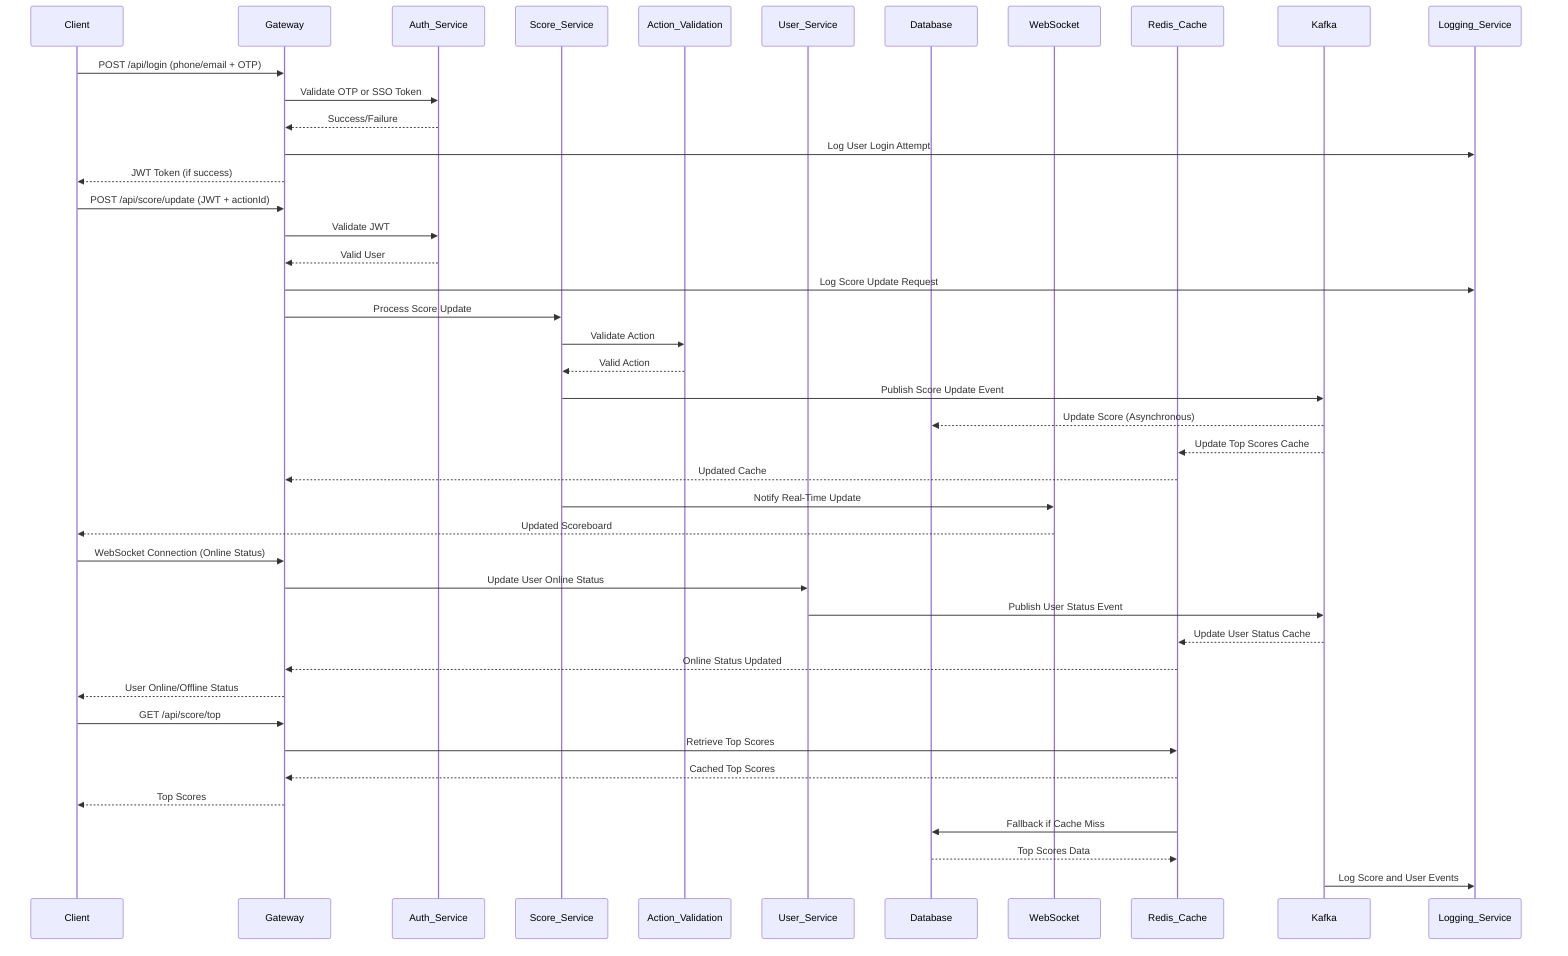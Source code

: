 sequenceDiagram
    participant Client
    participant Gateway
    participant Auth_Service
    participant Score_Service
    participant Action_Validation
    participant User_Service
    participant Database
    participant WebSocket
    participant Redis_Cache
    participant Kafka
    participant Logging_Service

    %% Client Login with OTP and SSO
    Client ->> Gateway: POST /api/login (phone/email + OTP)
    Gateway ->> Auth_Service: Validate OTP or SSO Token
    Auth_Service -->> Gateway: Success/Failure
    Gateway ->> Logging_Service: Log User Login Attempt
    Gateway -->> Client: JWT Token (if success)

    %% Client Action
    Client ->> Gateway: POST /api/score/update (JWT + actionId)
    Gateway ->> Auth_Service: Validate JWT
    Auth_Service -->> Gateway: Valid User
    Gateway ->> Logging_Service: Log Score Update Request
    Gateway ->> Score_Service: Process Score Update
    Score_Service ->> Action_Validation: Validate Action
    Action_Validation -->> Score_Service: Valid Action
    Score_Service ->> Kafka: Publish Score Update Event
    Kafka -->> Database: Update Score (Asynchronous)
    Kafka -->> Redis_Cache: Update Top Scores Cache
    Redis_Cache -->> Gateway: Updated Cache

    %% Real-Time Updates
    Score_Service ->> WebSocket: Notify Real-Time Update
    WebSocket -->> Client: Updated Scoreboard

    %% User Online/Offline Status
    Client ->> Gateway: WebSocket Connection (Online Status)
    Gateway ->> User_Service: Update User Online Status
    User_Service ->> Kafka: Publish User Status Event
    Kafka -->> Redis_Cache: Update User Status Cache
    Redis_Cache -->> Gateway: Online Status Updated
    Gateway -->> Client: User Online/Offline Status

    %% Top Scores Retrieval
    Client ->> Gateway: GET /api/score/top
    Gateway ->> Redis_Cache: Retrieve Top Scores
    Redis_Cache -->> Gateway: Cached Top Scores
    Gateway -->> Client: Top Scores
    Redis_Cache ->> Database: Fallback if Cache Miss
    Database -->> Redis_Cache: Top Scores Data

    %% Logging System Integration
    Kafka ->> Logging_Service: Log Score and User Events